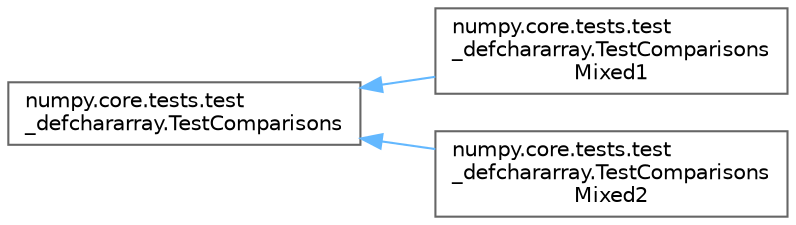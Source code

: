 digraph "Graphical Class Hierarchy"
{
 // LATEX_PDF_SIZE
  bgcolor="transparent";
  edge [fontname=Helvetica,fontsize=10,labelfontname=Helvetica,labelfontsize=10];
  node [fontname=Helvetica,fontsize=10,shape=box,height=0.2,width=0.4];
  rankdir="LR";
  Node0 [id="Node000000",label="numpy.core.tests.test\l_defchararray.TestComparisons",height=0.2,width=0.4,color="grey40", fillcolor="white", style="filled",URL="$d6/d3e/classnumpy_1_1core_1_1tests_1_1test__defchararray_1_1TestComparisons.html",tooltip=" "];
  Node0 -> Node1 [id="edge4228_Node000000_Node000001",dir="back",color="steelblue1",style="solid",tooltip=" "];
  Node1 [id="Node000001",label="numpy.core.tests.test\l_defchararray.TestComparisons\lMixed1",height=0.2,width=0.4,color="grey40", fillcolor="white", style="filled",URL="$d4/d5d/classnumpy_1_1core_1_1tests_1_1test__defchararray_1_1TestComparisonsMixed1.html",tooltip=" "];
  Node0 -> Node2 [id="edge4229_Node000000_Node000002",dir="back",color="steelblue1",style="solid",tooltip=" "];
  Node2 [id="Node000002",label="numpy.core.tests.test\l_defchararray.TestComparisons\lMixed2",height=0.2,width=0.4,color="grey40", fillcolor="white", style="filled",URL="$dd/d91/classnumpy_1_1core_1_1tests_1_1test__defchararray_1_1TestComparisonsMixed2.html",tooltip=" "];
}
